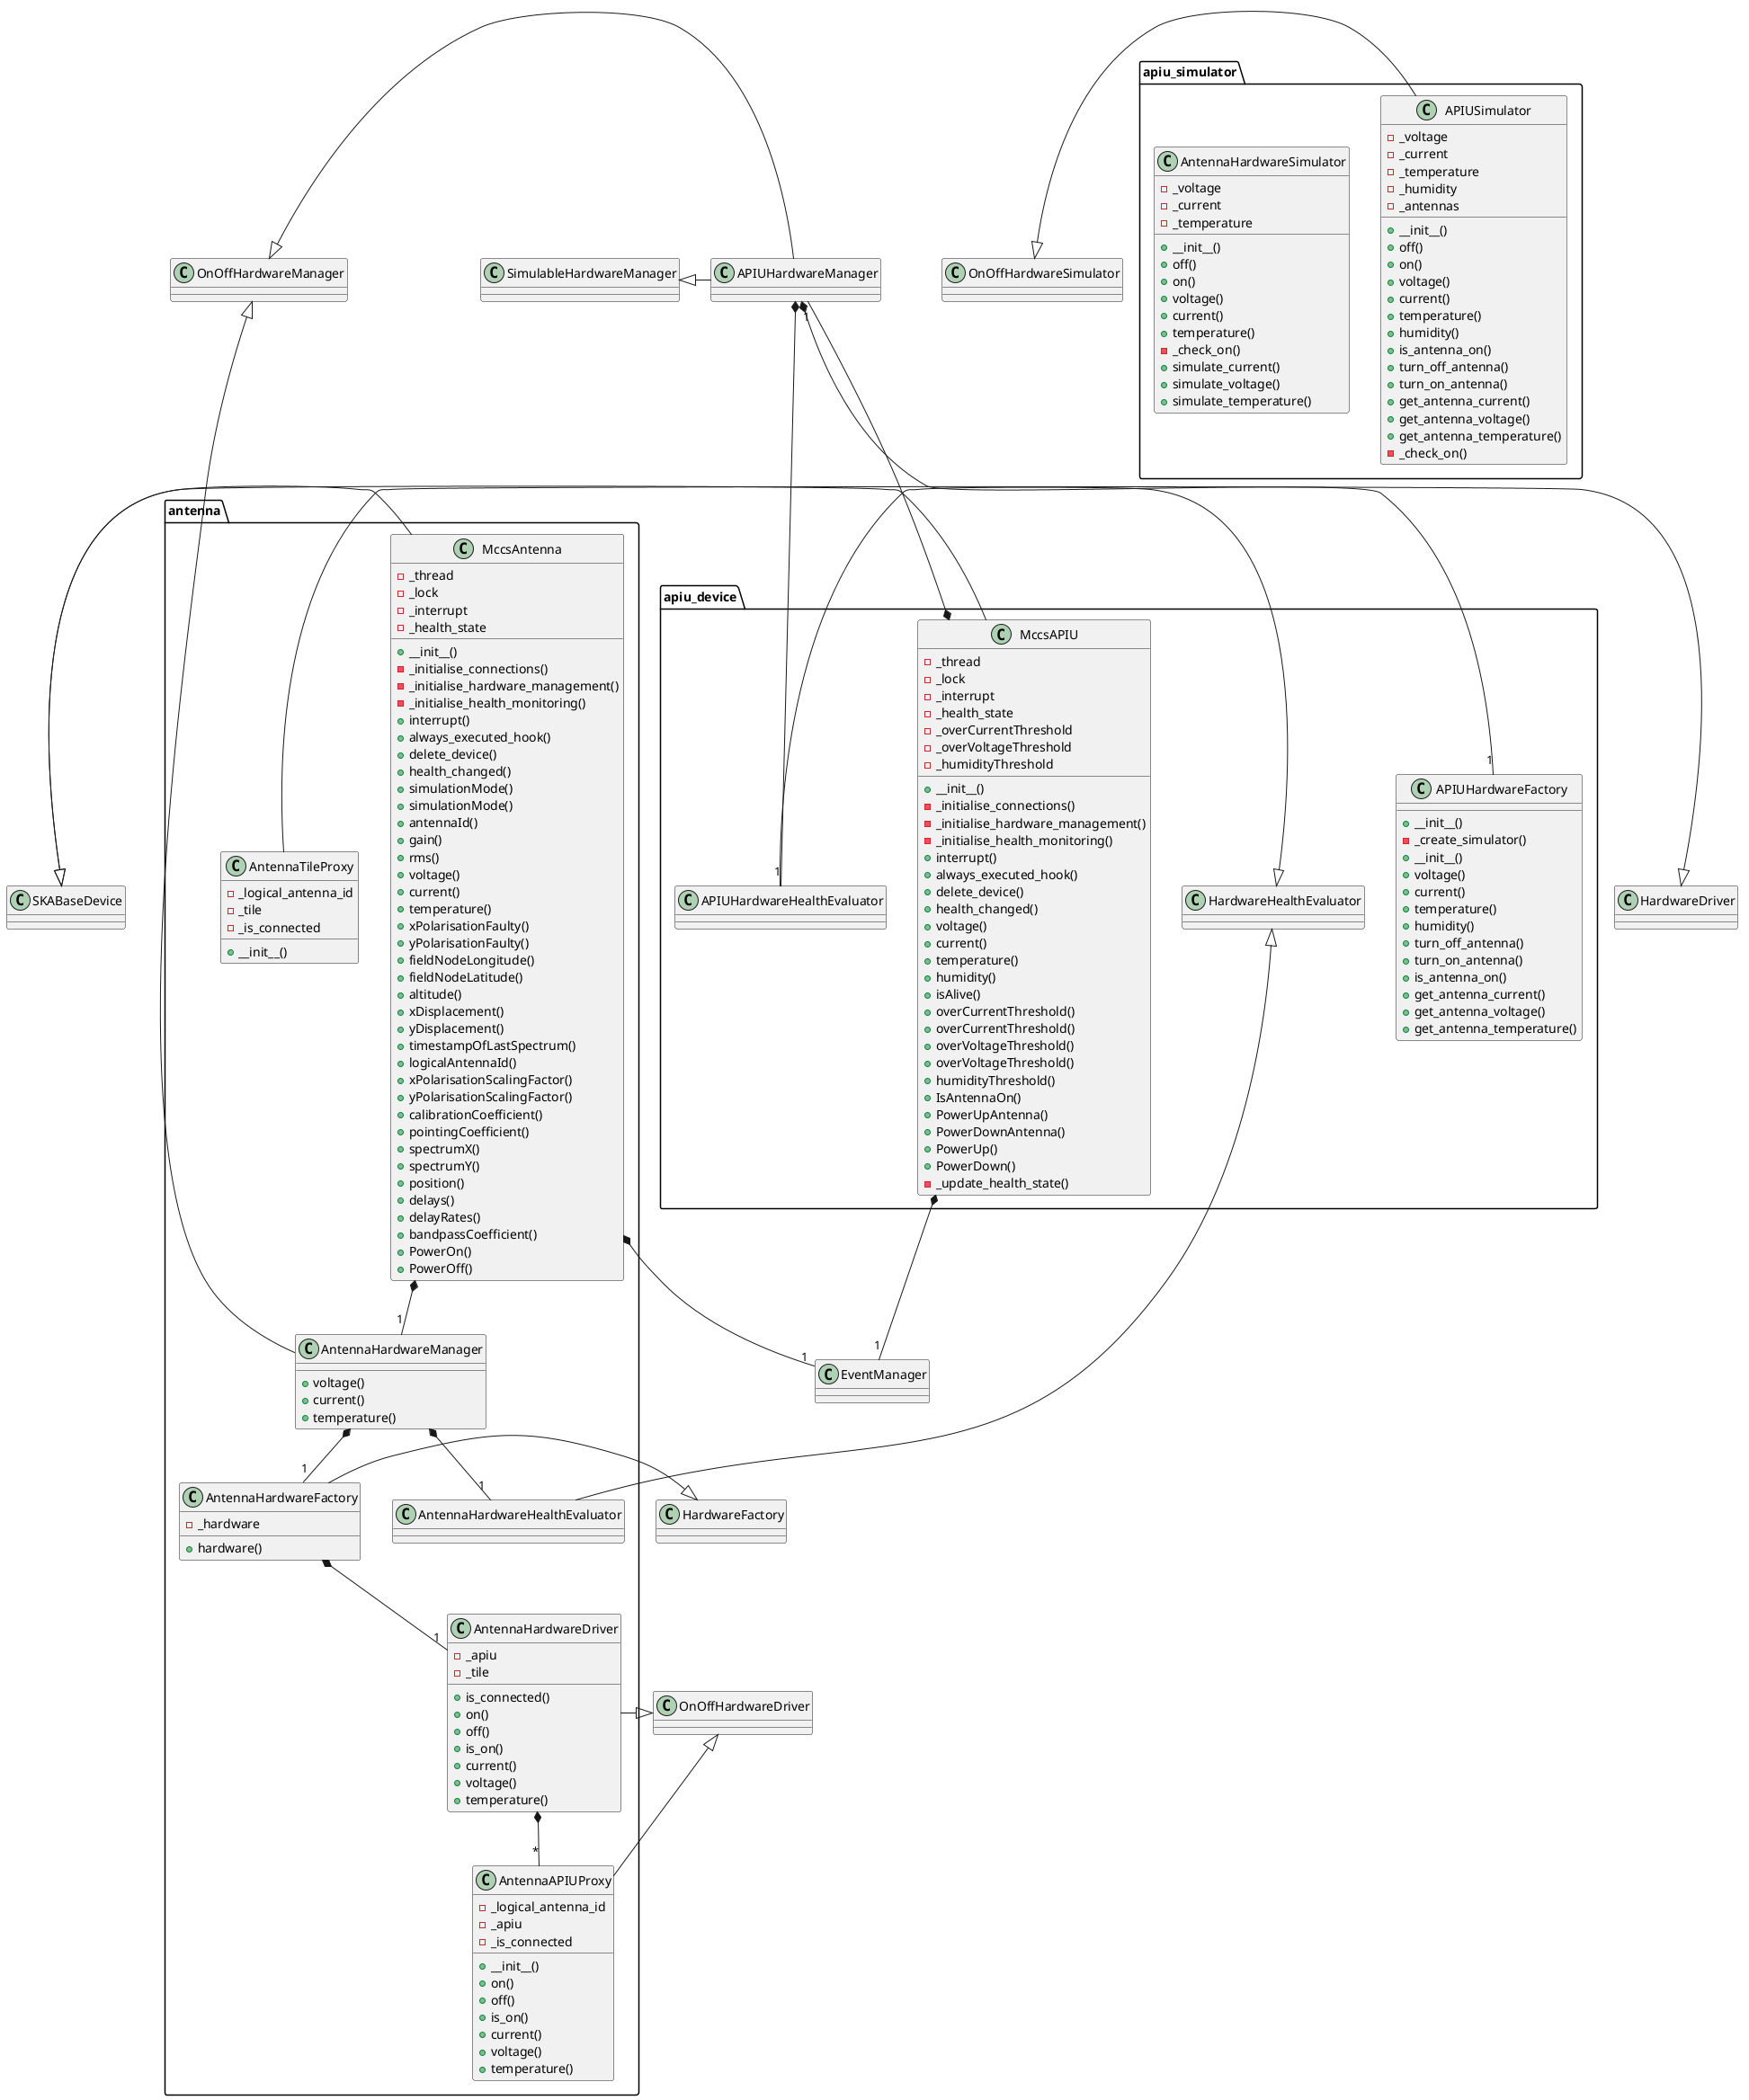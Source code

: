 @startuml

package apiu_device {
  class HardwareHealthEvaluator
  class APIUHardwareHealthEvaluator
  class APIUHardwareFactory
  APIUHardwareFactory : +__init__()
  APIUHardwareFactory : -_create_simulator()
  APIUHardwareFactory : +__init__()
  APIUHardwareFactory : +voltage()
  APIUHardwareFactory : +current()
  APIUHardwareFactory : +temperature()
  APIUHardwareFactory : +humidity()
  APIUHardwareFactory : +turn_off_antenna()
  APIUHardwareFactory : +turn_on_antenna()
  APIUHardwareFactory : +is_antenna_on()
  APIUHardwareFactory : +get_antenna_current()
  APIUHardwareFactory : +get_antenna_voltage()
  APIUHardwareFactory : +get_antenna_temperature()
  class MccsAPIU
  MccsAPIU : +__init__()
  MccsAPIU : -_initialise_connections()
  MccsAPIU : -_initialise_hardware_management()
  MccsAPIU : -_initialise_health_monitoring()
  MccsAPIU : +interrupt()
  MccsAPIU : +always_executed_hook()
  MccsAPIU : +delete_device()
  MccsAPIU : +health_changed()
  MccsAPIU : +voltage()
  MccsAPIU : +current()
  MccsAPIU : +temperature()
  MccsAPIU : +humidity()
  MccsAPIU : +isAlive()
  MccsAPIU : +overCurrentThreshold()
  MccsAPIU : +overCurrentThreshold()
  MccsAPIU : +overVoltageThreshold()
  MccsAPIU : +overVoltageThreshold()
  MccsAPIU : +humidityThreshold()
  MccsAPIU : +IsAntennaOn()
  MccsAPIU : +PowerUpAntenna()
  MccsAPIU : +PowerDownAntenna()
  MccsAPIU : +PowerUp()
  MccsAPIU : +PowerDown()
  MccsAPIU : -_update_health_state()
  MccsAPIU : -_thread
  MccsAPIU : -_lock
  MccsAPIU : -_interrupt
  MccsAPIU : -_health_state
  MccsAPIU : -_overCurrentThreshold
  MccsAPIU : -_overVoltageThreshold
  MccsAPIU : -_humidityThreshold
}
SKABaseDevice <|- MccsAPIU
MccsAPIU *-- "1" EventManager
MccsAPIU *-- "1" APIUHardwareManager
HardwareHealthEvaluator <|- APIUHardwareHealthEvaluator 
OnOffHardwareManager <|- APIUHardwareManager
SimulableHardwareManager <|- APIUHardwareManager
APIUHardwareManager *-- "1" APIUHardwareFactory
APIUHardwareManager *-- "1" APIUHardwareHealthEvaluator

package apiu_simulator {
  class AntennaHardwareSimulator
  AntennaHardwareSimulator : +__init__()
  AntennaHardwareSimulator : +off()
  AntennaHardwareSimulator : +on()
  AntennaHardwareSimulator : +voltage()
  AntennaHardwareSimulator : +current()
  AntennaHardwareSimulator : +temperature()
  AntennaHardwareSimulator : -_check_on()
  AntennaHardwareSimulator : +simulate_current()
  AntennaHardwareSimulator : +simulate_voltage()
  AntennaHardwareSimulator : +simulate_temperature()
  class APIUSimulator
  APIUSimulator : +__init__()
  APIUSimulator : +off()
  APIUSimulator : +on()
  APIUSimulator : +voltage()
  APIUSimulator : +current()
  APIUSimulator : +temperature()
  APIUSimulator : +humidity()
  APIUSimulator : +is_antenna_on()
  APIUSimulator : +turn_off_antenna()
  APIUSimulator : +turn_on_antenna()
  APIUSimulator : +get_antenna_current()
  APIUSimulator : +get_antenna_voltage()
  APIUSimulator : +get_antenna_temperature()
  APIUSimulator : -_check_on()
  APIUSimulator : -_voltage
  APIUSimulator : -_current
  APIUSimulator : -_temperature
  APIUSimulator : -_humidity
  APIUSimulator : -_antennas
  AntennaHardwareSimulator : -_voltage
  AntennaHardwareSimulator : -_current
  AntennaHardwareSimulator : -_temperature
}
package antenna {
  class AntennaHardwareHealthEvaluator
  class AntennaAPIUProxy
  AntennaAPIUProxy : +__init__()
  AntennaAPIUProxy : +on()
  AntennaAPIUProxy : +off()
  AntennaAPIUProxy : +is_on()
  AntennaAPIUProxy : +current()
  AntennaAPIUProxy : +voltage()
  AntennaAPIUProxy : +temperature()
  class AntennaTileProxy
  AntennaTileProxy : +__init__()
  class AntennaHardwareDriver
  AntennaHardwareDriver : +is_connected()
  AntennaHardwareDriver : +on()
  AntennaHardwareDriver : +off()
  AntennaHardwareDriver : +is_on()
  AntennaHardwareDriver : +current()
  AntennaHardwareDriver : +voltage()
  AntennaHardwareDriver : +temperature()
  class AntennaHardwareFactory
  AntennaHardwareFactory : +hardware()
  class AntennaHardwareManager
  AntennaHardwareManager : +voltage()
  AntennaHardwareManager : +current()
  AntennaHardwareManager : +temperature()
  class MccsAntenna
  MccsAntenna : +__init__()
  MccsAntenna : -_initialise_connections()
  MccsAntenna : -_initialise_hardware_management()
  MccsAntenna : -_initialise_health_monitoring()
  MccsAntenna : +interrupt()
  MccsAntenna : +always_executed_hook()
  MccsAntenna : +delete_device()
  MccsAntenna : +health_changed()
  MccsAntenna : +simulationMode()
  MccsAntenna : +simulationMode()
  MccsAntenna : +antennaId()
  MccsAntenna : +gain()
  MccsAntenna : +rms()
  MccsAntenna : +voltage()
  MccsAntenna : +current()
  MccsAntenna : +temperature()
  MccsAntenna : +xPolarisationFaulty()
  MccsAntenna : +yPolarisationFaulty()
  MccsAntenna : +fieldNodeLongitude()
  MccsAntenna : +fieldNodeLatitude()
  MccsAntenna : +altitude()
  MccsAntenna : +xDisplacement()
  MccsAntenna : +yDisplacement()
  MccsAntenna : +timestampOfLastSpectrum()
  MccsAntenna : +logicalAntennaId()
  MccsAntenna : +xPolarisationScalingFactor()
  MccsAntenna : +yPolarisationScalingFactor()
  MccsAntenna : +calibrationCoefficient()
  MccsAntenna : +pointingCoefficient()
  MccsAntenna : +spectrumX()
  MccsAntenna : +spectrumY()
  MccsAntenna : +position()
  MccsAntenna : +delays()
  MccsAntenna : +delayRates()
  MccsAntenna : +bandpassCoefficient()
  MccsAntenna : +PowerOn()
  MccsAntenna : +PowerOff()
  AntennaTileProxy : -_logical_antenna_id
  AntennaTileProxy : -_tile
  AntennaTileProxy : -_is_connected
  AntennaAPIUProxy : -_logical_antenna_id
  AntennaAPIUProxy : -_apiu
  AntennaAPIUProxy : -_is_connected
  AntennaHardwareDriver : -_apiu
  AntennaHardwareDriver : -_tile
  AntennaHardwareFactory : -_hardware
  MccsAntenna : -_thread
  MccsAntenna : -_lock
  MccsAntenna : -_interrupt
  MccsAntenna : -_health_state
}
SKABaseDevice <|- MccsAntenna
HardwareHealthEvaluator <|- AntennaHardwareHealthEvaluator
HardwareDriver <|- AntennaTileProxy
OnOffHardwareDriver <|- AntennaHardwareDriver
OnOffHardwareDriver <|- AntennaAPIUProxy
OnOffHardwareSimulator <|- APIUSimulator
HardwareFactory <|- AntennaHardwareFactory
OnOffHardwareManager <|- AntennaHardwareManager
AntennaHardwareDriver *-- "*" AntennaAPIUProxy
AntennaHardwareFactory *-- "1" AntennaHardwareDriver
AntennaHardwareManager *-- "1" AntennaHardwareFactory
AntennaHardwareManager *-- "1" AntennaHardwareHealthEvaluator
MccsAntenna *-- "1" AntennaHardwareManager
MccsAntenna *-- "1" EventManager

@enduml
